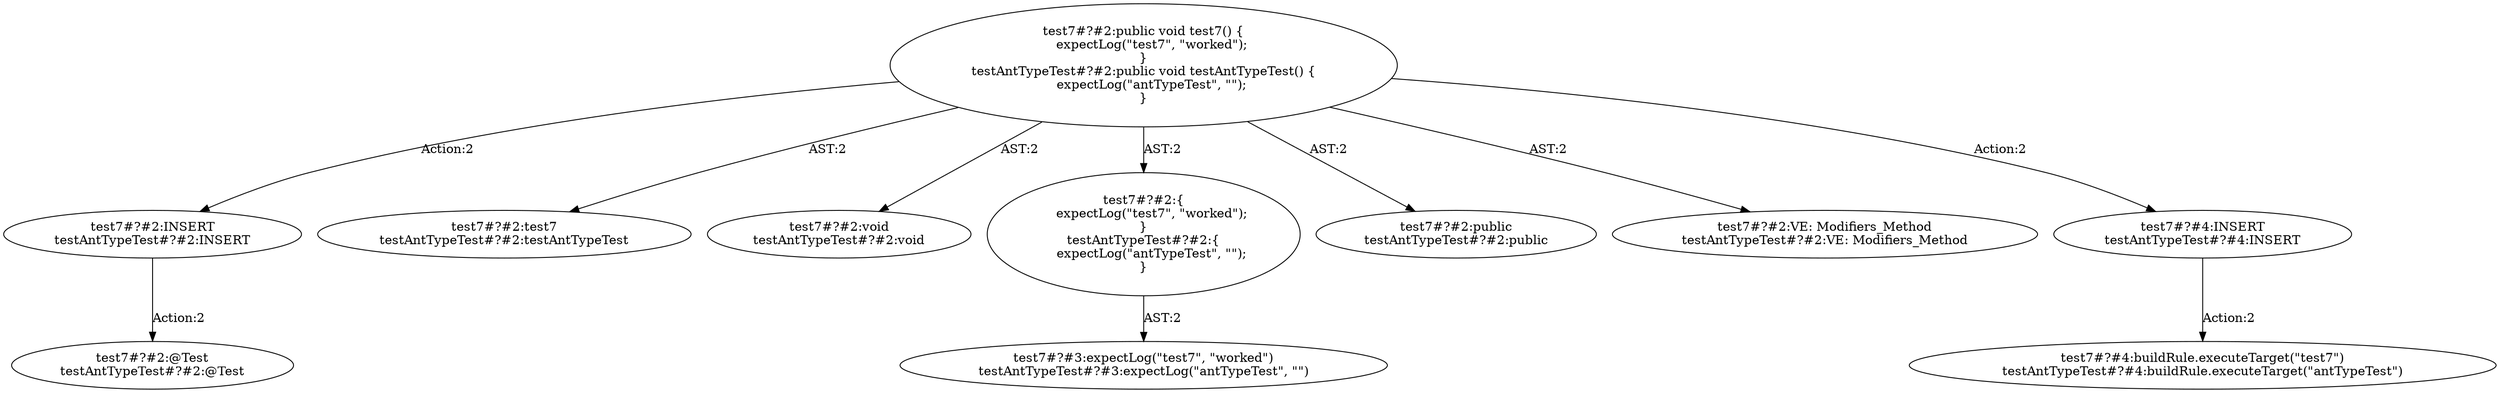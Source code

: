 digraph "Pattern" {
0 [label="test7#?#2:INSERT
testAntTypeTest#?#2:INSERT" shape=ellipse]
1 [label="test7#?#2:public void test7() \{
    expectLog(\"test7\", \"worked\");
\}
testAntTypeTest#?#2:public void testAntTypeTest() \{
    expectLog(\"antTypeTest\", \"\");
\}" shape=ellipse]
2 [label="test7#?#2:test7
testAntTypeTest#?#2:testAntTypeTest" shape=ellipse]
3 [label="test7#?#2:void
testAntTypeTest#?#2:void" shape=ellipse]
4 [label="test7#?#2:\{
    expectLog(\"test7\", \"worked\");
\}
testAntTypeTest#?#2:\{
    expectLog(\"antTypeTest\", \"\");
\}" shape=ellipse]
5 [label="test7#?#3:expectLog(\"test7\", \"worked\")
testAntTypeTest#?#3:expectLog(\"antTypeTest\", \"\")" shape=ellipse]
6 [label="test7#?#2:public
testAntTypeTest#?#2:public" shape=ellipse]
7 [label="test7#?#2:VE: Modifiers_Method
testAntTypeTest#?#2:VE: Modifiers_Method" shape=ellipse]
8 [label="test7#?#4:INSERT
testAntTypeTest#?#4:INSERT" shape=ellipse]
9 [label="test7#?#4:buildRule.executeTarget(\"test7\")
testAntTypeTest#?#4:buildRule.executeTarget(\"antTypeTest\")" shape=ellipse]
10 [label="test7#?#2:@Test
testAntTypeTest#?#2:@Test" shape=ellipse]
0 -> 10 [label="Action:2"];
1 -> 0 [label="Action:2"];
1 -> 2 [label="AST:2"];
1 -> 3 [label="AST:2"];
1 -> 4 [label="AST:2"];
1 -> 6 [label="AST:2"];
1 -> 7 [label="AST:2"];
1 -> 8 [label="Action:2"];
4 -> 5 [label="AST:2"];
8 -> 9 [label="Action:2"];
}